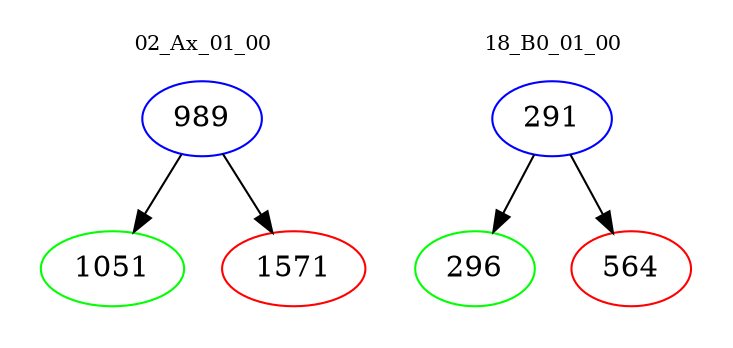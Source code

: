 digraph{
subgraph cluster_0 {
color = white
label = "02_Ax_01_00";
fontsize=10;
T0_989 [label="989", color="blue"]
T0_989 -> T0_1051 [color="black"]
T0_1051 [label="1051", color="green"]
T0_989 -> T0_1571 [color="black"]
T0_1571 [label="1571", color="red"]
}
subgraph cluster_1 {
color = white
label = "18_B0_01_00";
fontsize=10;
T1_291 [label="291", color="blue"]
T1_291 -> T1_296 [color="black"]
T1_296 [label="296", color="green"]
T1_291 -> T1_564 [color="black"]
T1_564 [label="564", color="red"]
}
}
